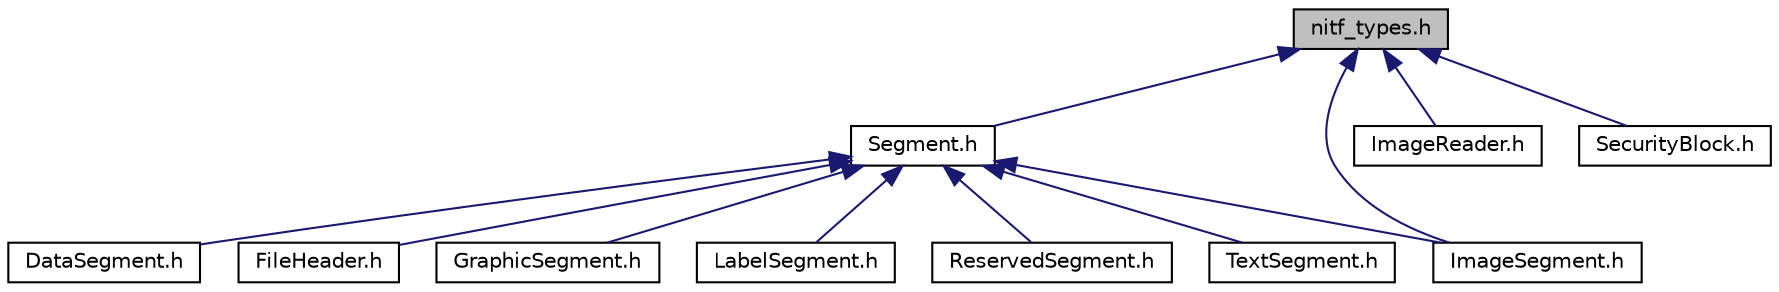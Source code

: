 digraph "nitf_types.h"
{
  bgcolor="transparent";
  edge [fontname="Helvetica",fontsize="10",labelfontname="Helvetica",labelfontsize="10"];
  node [fontname="Helvetica",fontsize="10",shape=record];
  Node1 [label="nitf_types.h",height=0.2,width=0.4,color="black", fillcolor="grey75", style="filled" fontcolor="black"];
  Node1 -> Node2 [dir="back",color="midnightblue",fontsize="10",style="solid",fontname="Helvetica"];
  Node2 [label="Segment.h",height=0.2,width=0.4,color="black",URL="$a00229.html"];
  Node2 -> Node3 [dir="back",color="midnightblue",fontsize="10",style="solid",fontname="Helvetica"];
  Node3 [label="DataSegment.h",height=0.2,width=0.4,color="black",URL="$a00128.html"];
  Node2 -> Node4 [dir="back",color="midnightblue",fontsize="10",style="solid",fontname="Helvetica"];
  Node4 [label="FileHeader.h",height=0.2,width=0.4,color="black",URL="$a00129.html"];
  Node2 -> Node5 [dir="back",color="midnightblue",fontsize="10",style="solid",fontname="Helvetica"];
  Node5 [label="GraphicSegment.h",height=0.2,width=0.4,color="black",URL="$a00132.html"];
  Node2 -> Node6 [dir="back",color="midnightblue",fontsize="10",style="solid",fontname="Helvetica"];
  Node6 [label="ImageSegment.h",height=0.2,width=0.4,color="black",URL="$a00134.html"];
  Node2 -> Node7 [dir="back",color="midnightblue",fontsize="10",style="solid",fontname="Helvetica"];
  Node7 [label="LabelSegment.h",height=0.2,width=0.4,color="black",URL="$a00139.html"];
  Node2 -> Node8 [dir="back",color="midnightblue",fontsize="10",style="solid",fontname="Helvetica"];
  Node8 [label="ReservedSegment.h",height=0.2,width=0.4,color="black",URL="$a00226.html"];
  Node2 -> Node9 [dir="back",color="midnightblue",fontsize="10",style="solid",fontname="Helvetica"];
  Node9 [label="TextSegment.h",height=0.2,width=0.4,color="black",URL="$a00230.html"];
  Node1 -> Node10 [dir="back",color="midnightblue",fontsize="10",style="solid",fontname="Helvetica"];
  Node10 [label="ImageReader.h",height=0.2,width=0.4,color="black",URL="$a00133.html"];
  Node1 -> Node6 [dir="back",color="midnightblue",fontsize="10",style="solid",fontname="Helvetica"];
  Node1 -> Node11 [dir="back",color="midnightblue",fontsize="10",style="solid",fontname="Helvetica"];
  Node11 [label="SecurityBlock.h",height=0.2,width=0.4,color="black",URL="$a00227.html"];
}
